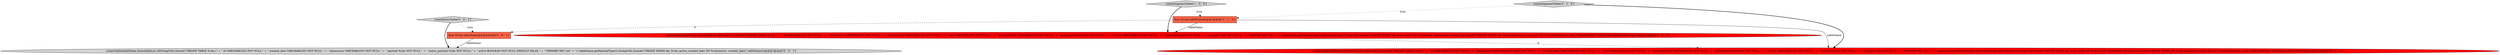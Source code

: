 digraph {
6 [style = filled, label = "createTable(tableName,ImmutableList.of(StringUtils.format(\"CREATE TABLE %1$s (\" + \" id VARCHAR(255) NOT NULL,\" + \" created_date VARCHAR(255) NOT NULL,\" + \" datasource VARCHAR(255) NOT NULL,\" + \" payload %2$s NOT NULL,\" + \" status_payload %2$s NOT NULL,\" + \" active BOOLEAN NOT NULL DEFAULT FALSE,\" + \" PRIMARY KEY (id)\" + \")\",tableName,getPayloadType()),StringUtils.format(\"CREATE INDEX idx_%1$s_active_created_date ON %1$s(active, created_date)\",tableName)))@@@3@@@['0', '0', '1']", fillcolor = lightgray, shape = ellipse image = "AAA0AAABBB3BBB"];
0 [style = filled, label = "createSegmentTable['1', '0', '0']", fillcolor = lightgray, shape = diamond image = "AAA0AAABBB1BBB"];
2 [style = filled, label = "createTable(tableName,ImmutableList.of(StringUtils.format(\"CREATE TABLE %1$s (\" + \" id VARCHAR(255) NOT NULL,\" + \" dataSource VARCHAR(255) NOT NULL,\" + \" created_date VARCHAR(255) NOT NULL,\" + \" start VARCHAR(255) NOT NULL,\" + \" %3$send%3$s VARCHAR(255) NOT NULL,\" + \" partitioned BOOLEAN NOT NULL,\" + \" version VARCHAR(255) NOT NULL,\" + \" used BOOLEAN NOT NULL,\" + \" payload %2$s NOT NULL,\" + \" PRIMARY KEY (id)\" + \")\",tableName,getPayloadType(),getQuoteString()),StringUtils.format(\"CREATE INDEX idx_%1$s_used ON %1$s(used)\",tableName),StringUtils.format(\"CREATE INDEX idx_%1$s_datasource_used_end ON %1$s(dataSource, used, %2$send%2$s)\",tableName,getQuoteString())))@@@3@@@['1', '0', '0']", fillcolor = red, shape = ellipse image = "AAA1AAABBB1BBB"];
5 [style = filled, label = "createEntryTable['0', '0', '1']", fillcolor = lightgray, shape = diamond image = "AAA0AAABBB3BBB"];
7 [style = filled, label = "final String tableName@@@2@@@['0', '0', '1']", fillcolor = tomato, shape = box image = "AAA0AAABBB3BBB"];
4 [style = filled, label = "createSegmentTable['0', '1', '0']", fillcolor = lightgray, shape = diamond image = "AAA0AAABBB2BBB"];
3 [style = filled, label = "createTable(tableName,ImmutableList.of(StringUtils.format(\"CREATE TABLE %1$s (\" + \" id VARCHAR(255) NOT NULL,\" + \" dataSource VARCHAR(255) %4$s NOT NULL,\" + \" created_date VARCHAR(255) NOT NULL,\" + \" start VARCHAR(255) NOT NULL,\" + \" %3$send%3$s VARCHAR(255) NOT NULL,\" + \" partitioned BOOLEAN NOT NULL,\" + \" version VARCHAR(255) NOT NULL,\" + \" used BOOLEAN NOT NULL,\" + \" payload %2$s NOT NULL,\" + \" PRIMARY KEY (id)\" + \")\",tableName,getPayloadType(),getQuoteString(),getCollation()),StringUtils.format(\"CREATE INDEX idx_%1$s_used ON %1$s(used)\",tableName),StringUtils.format(\"CREATE INDEX idx_%1$s_datasource_used_end ON %1$s(dataSource, used, %2$send%2$s)\",tableName,getQuoteString())))@@@3@@@['0', '1', '0']", fillcolor = red, shape = ellipse image = "AAA1AAABBB2BBB"];
1 [style = filled, label = "final String tableName@@@2@@@['1', '1', '0']", fillcolor = tomato, shape = box image = "AAA0AAABBB1BBB"];
1->2 [style = solid, label="tableName"];
4->3 [style = bold, label=""];
0->2 [style = bold, label=""];
5->6 [style = bold, label=""];
1->7 [style = dashed, label="0"];
7->6 [style = solid, label="tableName"];
2->3 [style = dashed, label="0"];
1->3 [style = solid, label="tableName"];
4->1 [style = dotted, label="true"];
5->7 [style = dotted, label="true"];
0->1 [style = dotted, label="true"];
}
